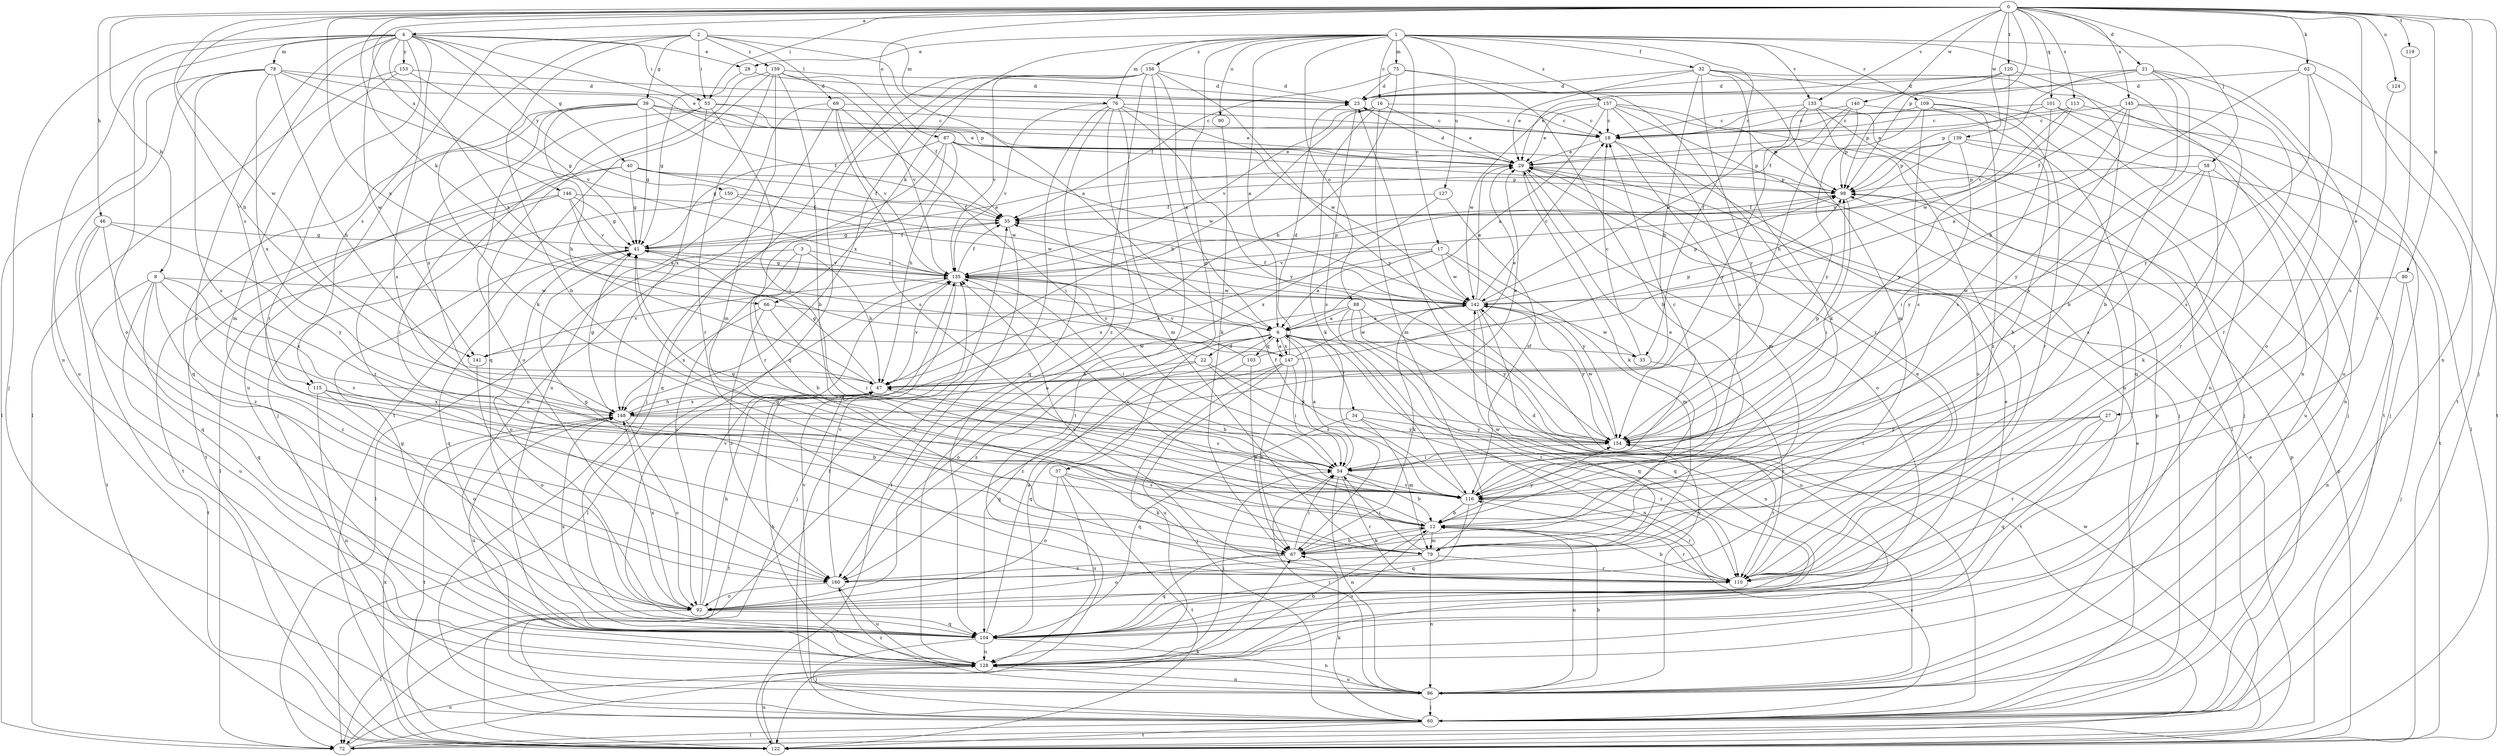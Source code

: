 strict digraph  {
0;
1;
2;
3;
4;
6;
8;
12;
16;
17;
18;
21;
22;
23;
27;
28;
29;
32;
33;
34;
35;
37;
39;
40;
41;
46;
47;
53;
54;
58;
60;
62;
66;
67;
69;
72;
75;
76;
78;
79;
80;
86;
87;
88;
90;
92;
98;
101;
103;
104;
109;
110;
113;
115;
116;
119;
120;
122;
124;
127;
128;
133;
135;
139;
140;
141;
142;
145;
146;
147;
148;
150;
153;
154;
156;
157;
159;
160;
0 -> 4  [label=a];
0 -> 8  [label=b];
0 -> 21  [label=d];
0 -> 27  [label=e];
0 -> 46  [label=h];
0 -> 47  [label=h];
0 -> 53  [label=i];
0 -> 58  [label=j];
0 -> 60  [label=j];
0 -> 62  [label=k];
0 -> 66  [label=k];
0 -> 80  [label=n];
0 -> 86  [label=n];
0 -> 87  [label=o];
0 -> 98  [label=p];
0 -> 101  [label=q];
0 -> 113  [label=s];
0 -> 119  [label=t];
0 -> 120  [label=t];
0 -> 124  [label=u];
0 -> 133  [label=v];
0 -> 139  [label=w];
0 -> 140  [label=w];
0 -> 141  [label=w];
0 -> 145  [label=x];
0 -> 146  [label=x];
0 -> 147  [label=x];
1 -> 6  [label=a];
1 -> 16  [label=c];
1 -> 17  [label=c];
1 -> 28  [label=e];
1 -> 32  [label=f];
1 -> 33  [label=f];
1 -> 37  [label=g];
1 -> 66  [label=k];
1 -> 75  [label=m];
1 -> 76  [label=m];
1 -> 86  [label=n];
1 -> 88  [label=o];
1 -> 90  [label=o];
1 -> 109  [label=r];
1 -> 122  [label=t];
1 -> 127  [label=u];
1 -> 133  [label=v];
1 -> 156  [label=z];
1 -> 157  [label=z];
2 -> 6  [label=a];
2 -> 12  [label=b];
2 -> 39  [label=g];
2 -> 53  [label=i];
2 -> 67  [label=k];
2 -> 69  [label=l];
2 -> 76  [label=m];
2 -> 115  [label=s];
2 -> 159  [label=z];
3 -> 12  [label=b];
3 -> 47  [label=h];
3 -> 72  [label=l];
3 -> 92  [label=o];
3 -> 135  [label=v];
4 -> 28  [label=e];
4 -> 29  [label=e];
4 -> 40  [label=g];
4 -> 53  [label=i];
4 -> 60  [label=j];
4 -> 78  [label=m];
4 -> 92  [label=o];
4 -> 110  [label=r];
4 -> 115  [label=s];
4 -> 116  [label=s];
4 -> 128  [label=u];
4 -> 141  [label=w];
4 -> 147  [label=x];
4 -> 150  [label=y];
4 -> 153  [label=y];
4 -> 160  [label=z];
6 -> 22  [label=d];
6 -> 33  [label=f];
6 -> 34  [label=f];
6 -> 54  [label=i];
6 -> 86  [label=n];
6 -> 103  [label=q];
6 -> 110  [label=r];
6 -> 141  [label=w];
6 -> 147  [label=x];
6 -> 160  [label=z];
8 -> 104  [label=q];
8 -> 116  [label=s];
8 -> 122  [label=t];
8 -> 128  [label=u];
8 -> 142  [label=w];
8 -> 148  [label=x];
8 -> 160  [label=z];
12 -> 67  [label=k];
12 -> 79  [label=m];
12 -> 86  [label=n];
12 -> 110  [label=r];
12 -> 128  [label=u];
12 -> 135  [label=v];
12 -> 154  [label=y];
16 -> 18  [label=c];
16 -> 29  [label=e];
16 -> 47  [label=h];
16 -> 67  [label=k];
16 -> 79  [label=m];
16 -> 135  [label=v];
17 -> 6  [label=a];
17 -> 79  [label=m];
17 -> 135  [label=v];
17 -> 142  [label=w];
17 -> 148  [label=x];
17 -> 154  [label=y];
18 -> 29  [label=e];
18 -> 79  [label=m];
18 -> 92  [label=o];
21 -> 12  [label=b];
21 -> 23  [label=d];
21 -> 29  [label=e];
21 -> 92  [label=o];
21 -> 98  [label=p];
21 -> 116  [label=s];
21 -> 128  [label=u];
22 -> 47  [label=h];
22 -> 104  [label=q];
22 -> 116  [label=s];
22 -> 135  [label=v];
22 -> 154  [label=y];
23 -> 18  [label=c];
23 -> 116  [label=s];
27 -> 54  [label=i];
27 -> 104  [label=q];
27 -> 110  [label=r];
27 -> 154  [label=y];
28 -> 23  [label=d];
28 -> 41  [label=g];
29 -> 23  [label=d];
29 -> 67  [label=k];
29 -> 92  [label=o];
29 -> 98  [label=p];
32 -> 23  [label=d];
32 -> 29  [label=e];
32 -> 47  [label=h];
32 -> 67  [label=k];
32 -> 79  [label=m];
32 -> 86  [label=n];
32 -> 122  [label=t];
32 -> 154  [label=y];
33 -> 18  [label=c];
33 -> 110  [label=r];
33 -> 142  [label=w];
34 -> 79  [label=m];
34 -> 104  [label=q];
34 -> 110  [label=r];
34 -> 154  [label=y];
35 -> 41  [label=g];
35 -> 122  [label=t];
37 -> 67  [label=k];
37 -> 92  [label=o];
37 -> 116  [label=s];
37 -> 122  [label=t];
37 -> 128  [label=u];
39 -> 18  [label=c];
39 -> 29  [label=e];
39 -> 35  [label=f];
39 -> 41  [label=g];
39 -> 47  [label=h];
39 -> 104  [label=q];
39 -> 128  [label=u];
39 -> 148  [label=x];
40 -> 35  [label=f];
40 -> 41  [label=g];
40 -> 98  [label=p];
40 -> 122  [label=t];
40 -> 142  [label=w];
40 -> 160  [label=z];
41 -> 29  [label=e];
41 -> 35  [label=f];
41 -> 92  [label=o];
41 -> 104  [label=q];
41 -> 135  [label=v];
46 -> 41  [label=g];
46 -> 104  [label=q];
46 -> 122  [label=t];
46 -> 154  [label=y];
46 -> 160  [label=z];
47 -> 41  [label=g];
47 -> 116  [label=s];
47 -> 122  [label=t];
47 -> 135  [label=v];
47 -> 148  [label=x];
53 -> 18  [label=c];
53 -> 29  [label=e];
53 -> 54  [label=i];
53 -> 60  [label=j];
53 -> 92  [label=o];
53 -> 148  [label=x];
54 -> 6  [label=a];
54 -> 12  [label=b];
54 -> 18  [label=c];
54 -> 47  [label=h];
54 -> 86  [label=n];
54 -> 110  [label=r];
54 -> 116  [label=s];
58 -> 67  [label=k];
58 -> 98  [label=p];
58 -> 116  [label=s];
58 -> 128  [label=u];
58 -> 154  [label=y];
60 -> 23  [label=d];
60 -> 29  [label=e];
60 -> 35  [label=f];
60 -> 67  [label=k];
60 -> 72  [label=l];
60 -> 98  [label=p];
60 -> 116  [label=s];
60 -> 122  [label=t];
62 -> 23  [label=d];
62 -> 47  [label=h];
62 -> 110  [label=r];
62 -> 122  [label=t];
62 -> 154  [label=y];
66 -> 6  [label=a];
66 -> 54  [label=i];
66 -> 148  [label=x];
66 -> 160  [label=z];
67 -> 12  [label=b];
67 -> 41  [label=g];
67 -> 54  [label=i];
67 -> 104  [label=q];
67 -> 160  [label=z];
69 -> 18  [label=c];
69 -> 54  [label=i];
69 -> 86  [label=n];
69 -> 116  [label=s];
69 -> 128  [label=u];
69 -> 135  [label=v];
72 -> 67  [label=k];
72 -> 128  [label=u];
75 -> 12  [label=b];
75 -> 23  [label=d];
75 -> 35  [label=f];
75 -> 47  [label=h];
75 -> 110  [label=r];
76 -> 18  [label=c];
76 -> 72  [label=l];
76 -> 79  [label=m];
76 -> 104  [label=q];
76 -> 128  [label=u];
76 -> 135  [label=v];
76 -> 142  [label=w];
76 -> 154  [label=y];
78 -> 23  [label=d];
78 -> 47  [label=h];
78 -> 72  [label=l];
78 -> 98  [label=p];
78 -> 116  [label=s];
78 -> 128  [label=u];
78 -> 135  [label=v];
78 -> 148  [label=x];
79 -> 41  [label=g];
79 -> 54  [label=i];
79 -> 86  [label=n];
79 -> 92  [label=o];
79 -> 110  [label=r];
79 -> 142  [label=w];
80 -> 60  [label=j];
80 -> 86  [label=n];
80 -> 142  [label=w];
86 -> 12  [label=b];
86 -> 54  [label=i];
86 -> 60  [label=j];
86 -> 128  [label=u];
86 -> 135  [label=v];
86 -> 160  [label=z];
87 -> 29  [label=e];
87 -> 41  [label=g];
87 -> 47  [label=h];
87 -> 98  [label=p];
87 -> 104  [label=q];
87 -> 110  [label=r];
87 -> 142  [label=w];
88 -> 6  [label=a];
88 -> 86  [label=n];
88 -> 92  [label=o];
88 -> 104  [label=q];
88 -> 122  [label=t];
88 -> 154  [label=y];
90 -> 67  [label=k];
92 -> 47  [label=h];
92 -> 72  [label=l];
92 -> 104  [label=q];
92 -> 135  [label=v];
92 -> 148  [label=x];
98 -> 35  [label=f];
98 -> 54  [label=i];
101 -> 18  [label=c];
101 -> 29  [label=e];
101 -> 72  [label=l];
101 -> 86  [label=n];
101 -> 116  [label=s];
103 -> 67  [label=k];
103 -> 98  [label=p];
103 -> 104  [label=q];
103 -> 135  [label=v];
104 -> 6  [label=a];
104 -> 29  [label=e];
104 -> 41  [label=g];
104 -> 60  [label=j];
104 -> 86  [label=n];
104 -> 98  [label=p];
104 -> 128  [label=u];
104 -> 148  [label=x];
109 -> 18  [label=c];
109 -> 60  [label=j];
109 -> 110  [label=r];
109 -> 116  [label=s];
109 -> 154  [label=y];
109 -> 160  [label=z];
110 -> 12  [label=b];
110 -> 29  [label=e];
110 -> 135  [label=v];
113 -> 18  [label=c];
113 -> 60  [label=j];
113 -> 142  [label=w];
113 -> 154  [label=y];
115 -> 12  [label=b];
115 -> 86  [label=n];
115 -> 92  [label=o];
115 -> 148  [label=x];
116 -> 12  [label=b];
116 -> 29  [label=e];
116 -> 35  [label=f];
116 -> 41  [label=g];
116 -> 104  [label=q];
116 -> 110  [label=r];
119 -> 110  [label=r];
120 -> 12  [label=b];
120 -> 23  [label=d];
120 -> 98  [label=p];
120 -> 135  [label=v];
122 -> 29  [label=e];
122 -> 98  [label=p];
122 -> 128  [label=u];
122 -> 142  [label=w];
122 -> 148  [label=x];
124 -> 116  [label=s];
127 -> 35  [label=f];
127 -> 116  [label=s];
127 -> 148  [label=x];
128 -> 12  [label=b];
128 -> 47  [label=h];
128 -> 54  [label=i];
128 -> 86  [label=n];
133 -> 18  [label=c];
133 -> 60  [label=j];
133 -> 110  [label=r];
133 -> 128  [label=u];
133 -> 142  [label=w];
133 -> 154  [label=y];
135 -> 35  [label=f];
135 -> 41  [label=g];
135 -> 54  [label=i];
135 -> 60  [label=j];
135 -> 72  [label=l];
135 -> 98  [label=p];
135 -> 142  [label=w];
139 -> 12  [label=b];
139 -> 29  [label=e];
139 -> 54  [label=i];
139 -> 98  [label=p];
139 -> 122  [label=t];
139 -> 135  [label=v];
140 -> 18  [label=c];
140 -> 35  [label=f];
140 -> 47  [label=h];
140 -> 98  [label=p];
140 -> 104  [label=q];
141 -> 92  [label=o];
141 -> 135  [label=v];
142 -> 6  [label=a];
142 -> 18  [label=c];
142 -> 29  [label=e];
142 -> 35  [label=f];
142 -> 67  [label=k];
142 -> 98  [label=p];
142 -> 104  [label=q];
142 -> 128  [label=u];
142 -> 154  [label=y];
145 -> 6  [label=a];
145 -> 18  [label=c];
145 -> 35  [label=f];
145 -> 110  [label=r];
145 -> 116  [label=s];
145 -> 154  [label=y];
146 -> 6  [label=a];
146 -> 35  [label=f];
146 -> 41  [label=g];
146 -> 54  [label=i];
146 -> 122  [label=t];
146 -> 135  [label=v];
147 -> 6  [label=a];
147 -> 23  [label=d];
147 -> 29  [label=e];
147 -> 54  [label=i];
147 -> 60  [label=j];
147 -> 67  [label=k];
147 -> 128  [label=u];
147 -> 142  [label=w];
147 -> 160  [label=z];
148 -> 29  [label=e];
148 -> 41  [label=g];
148 -> 47  [label=h];
148 -> 92  [label=o];
148 -> 122  [label=t];
148 -> 128  [label=u];
148 -> 154  [label=y];
150 -> 35  [label=f];
150 -> 72  [label=l];
150 -> 142  [label=w];
153 -> 23  [label=d];
153 -> 41  [label=g];
153 -> 72  [label=l];
153 -> 79  [label=m];
154 -> 54  [label=i];
154 -> 98  [label=p];
154 -> 110  [label=r];
154 -> 142  [label=w];
156 -> 6  [label=a];
156 -> 23  [label=d];
156 -> 60  [label=j];
156 -> 104  [label=q];
156 -> 122  [label=t];
156 -> 135  [label=v];
156 -> 148  [label=x];
156 -> 154  [label=y];
156 -> 160  [label=z];
157 -> 6  [label=a];
157 -> 18  [label=c];
157 -> 29  [label=e];
157 -> 60  [label=j];
157 -> 72  [label=l];
157 -> 98  [label=p];
157 -> 116  [label=s];
157 -> 142  [label=w];
159 -> 12  [label=b];
159 -> 23  [label=d];
159 -> 35  [label=f];
159 -> 79  [label=m];
159 -> 104  [label=q];
159 -> 110  [label=r];
159 -> 122  [label=t];
159 -> 135  [label=v];
160 -> 92  [label=o];
160 -> 128  [label=u];
160 -> 135  [label=v];
160 -> 154  [label=y];
}
